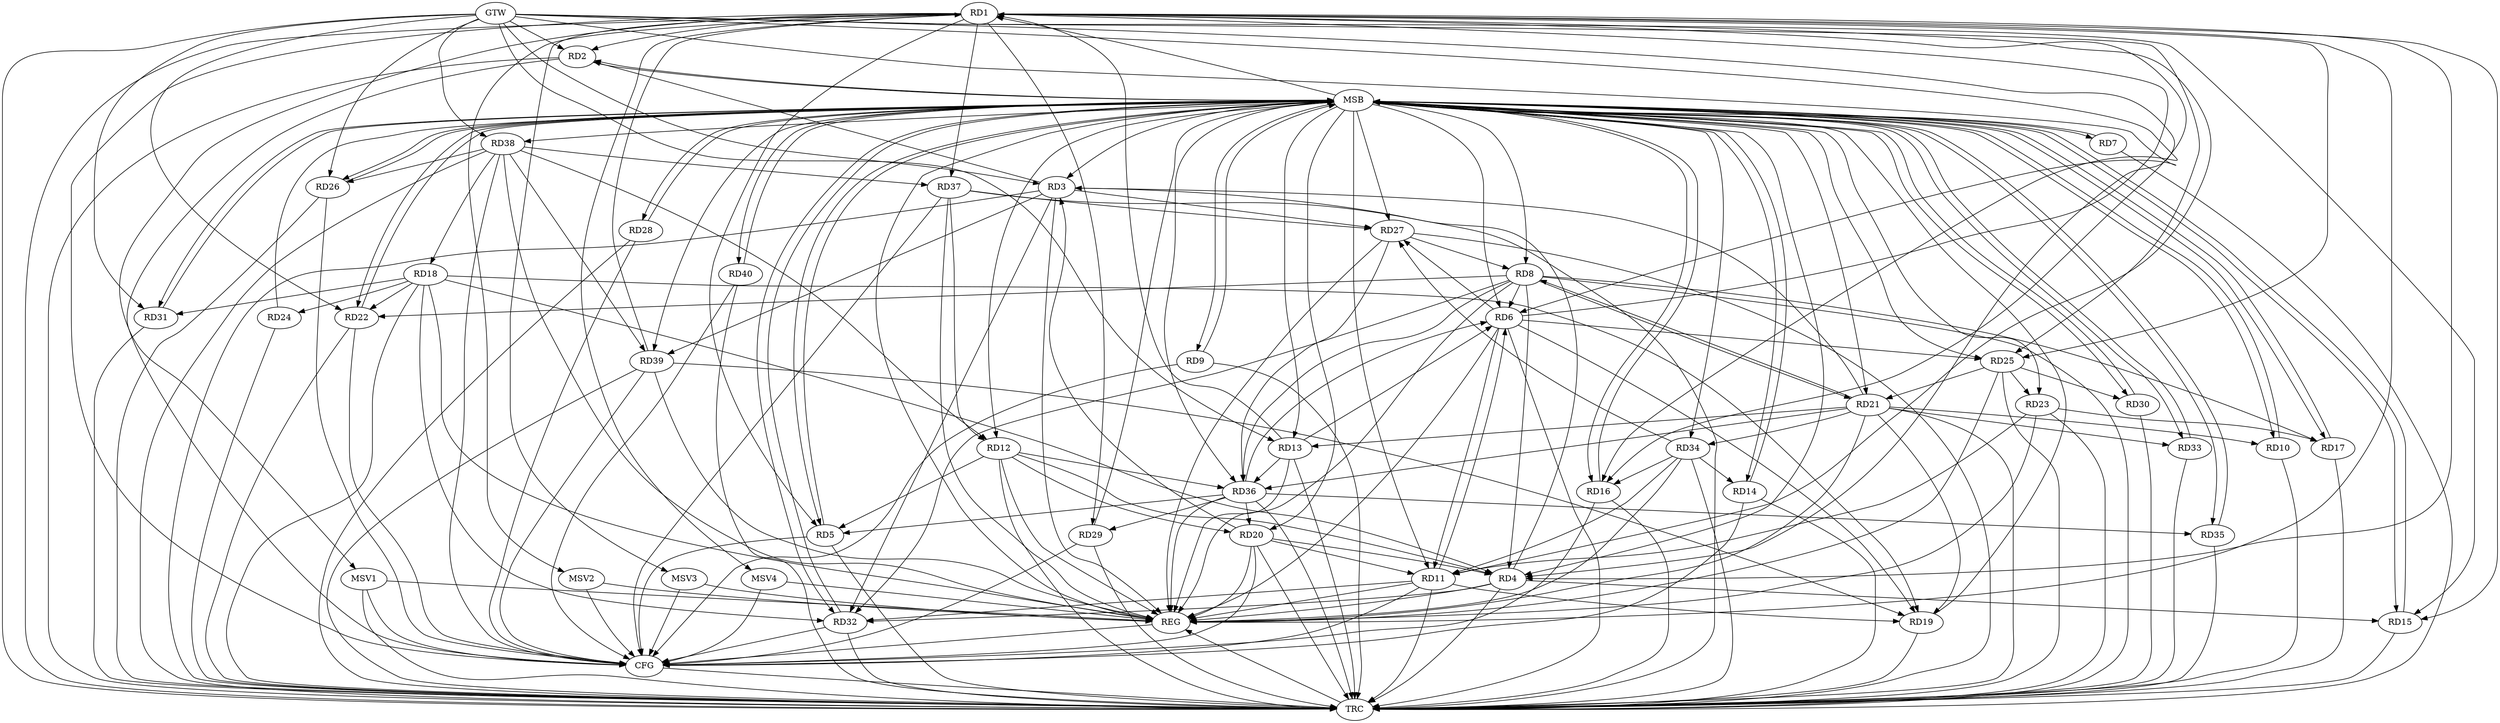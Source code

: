 strict digraph G {
  RD1 [ label="RD1" ];
  RD2 [ label="RD2" ];
  RD3 [ label="RD3" ];
  RD4 [ label="RD4" ];
  RD5 [ label="RD5" ];
  RD6 [ label="RD6" ];
  RD7 [ label="RD7" ];
  RD8 [ label="RD8" ];
  RD9 [ label="RD9" ];
  RD10 [ label="RD10" ];
  RD11 [ label="RD11" ];
  RD12 [ label="RD12" ];
  RD13 [ label="RD13" ];
  RD14 [ label="RD14" ];
  RD15 [ label="RD15" ];
  RD16 [ label="RD16" ];
  RD17 [ label="RD17" ];
  RD18 [ label="RD18" ];
  RD19 [ label="RD19" ];
  RD20 [ label="RD20" ];
  RD21 [ label="RD21" ];
  RD22 [ label="RD22" ];
  RD23 [ label="RD23" ];
  RD24 [ label="RD24" ];
  RD25 [ label="RD25" ];
  RD26 [ label="RD26" ];
  RD27 [ label="RD27" ];
  RD28 [ label="RD28" ];
  RD29 [ label="RD29" ];
  RD30 [ label="RD30" ];
  RD31 [ label="RD31" ];
  RD32 [ label="RD32" ];
  RD33 [ label="RD33" ];
  RD34 [ label="RD34" ];
  RD35 [ label="RD35" ];
  RD36 [ label="RD36" ];
  RD37 [ label="RD37" ];
  RD38 [ label="RD38" ];
  RD39 [ label="RD39" ];
  RD40 [ label="RD40" ];
  GTW [ label="GTW" ];
  REG [ label="REG" ];
  MSB [ label="MSB" ];
  CFG [ label="CFG" ];
  TRC [ label="TRC" ];
  MSV1 [ label="MSV1" ];
  MSV2 [ label="MSV2" ];
  MSV3 [ label="MSV3" ];
  MSV4 [ label="MSV4" ];
  RD1 -> RD2;
  RD1 -> RD4;
  RD1 -> RD5;
  RD6 -> RD1;
  RD1 -> RD11;
  RD13 -> RD1;
  RD1 -> RD15;
  RD1 -> RD16;
  RD1 -> RD25;
  RD1 -> RD29;
  RD1 -> RD37;
  RD39 -> RD1;
  RD3 -> RD2;
  RD4 -> RD3;
  RD20 -> RD3;
  RD21 -> RD3;
  RD3 -> RD27;
  RD3 -> RD32;
  RD3 -> RD39;
  RD8 -> RD4;
  RD12 -> RD4;
  RD4 -> RD15;
  RD18 -> RD4;
  RD20 -> RD4;
  RD4 -> RD32;
  RD12 -> RD5;
  RD36 -> RD5;
  RD8 -> RD6;
  RD6 -> RD11;
  RD11 -> RD6;
  RD13 -> RD6;
  RD6 -> RD19;
  RD6 -> RD25;
  RD6 -> RD27;
  RD36 -> RD6;
  RD8 -> RD17;
  RD8 -> RD21;
  RD21 -> RD8;
  RD8 -> RD22;
  RD27 -> RD8;
  RD8 -> RD32;
  RD8 -> RD36;
  RD21 -> RD10;
  RD11 -> RD19;
  RD20 -> RD11;
  RD23 -> RD11;
  RD11 -> RD32;
  RD34 -> RD11;
  RD12 -> RD20;
  RD12 -> RD36;
  RD37 -> RD12;
  RD38 -> RD12;
  RD21 -> RD13;
  RD13 -> RD36;
  RD34 -> RD14;
  RD34 -> RD16;
  RD23 -> RD17;
  RD18 -> RD19;
  RD18 -> RD22;
  RD18 -> RD24;
  RD18 -> RD31;
  RD18 -> RD32;
  RD38 -> RD18;
  RD21 -> RD19;
  RD39 -> RD19;
  RD36 -> RD20;
  RD25 -> RD21;
  RD21 -> RD33;
  RD21 -> RD34;
  RD21 -> RD36;
  RD25 -> RD23;
  RD25 -> RD30;
  RD38 -> RD26;
  RD34 -> RD27;
  RD27 -> RD36;
  RD37 -> RD27;
  RD36 -> RD29;
  RD36 -> RD35;
  RD38 -> RD37;
  RD38 -> RD39;
  GTW -> RD3;
  GTW -> RD16;
  GTW -> RD22;
  GTW -> RD25;
  GTW -> RD2;
  GTW -> RD6;
  GTW -> RD26;
  GTW -> RD4;
  GTW -> RD13;
  GTW -> RD15;
  GTW -> RD31;
  GTW -> RD38;
  RD1 -> REG;
  RD3 -> REG;
  RD4 -> REG;
  RD6 -> REG;
  RD8 -> REG;
  RD11 -> REG;
  RD12 -> REG;
  RD13 -> REG;
  RD18 -> REG;
  RD20 -> REG;
  RD21 -> REG;
  RD23 -> REG;
  RD25 -> REG;
  RD27 -> REG;
  RD34 -> REG;
  RD36 -> REG;
  RD37 -> REG;
  RD38 -> REG;
  RD39 -> REG;
  RD2 -> MSB;
  MSB -> RD6;
  MSB -> RD11;
  MSB -> RD23;
  MSB -> RD32;
  MSB -> REG;
  RD5 -> MSB;
  MSB -> RD2;
  MSB -> RD12;
  MSB -> RD16;
  MSB -> RD35;
  MSB -> RD36;
  RD7 -> MSB;
  MSB -> RD5;
  MSB -> RD17;
  MSB -> RD25;
  RD9 -> MSB;
  MSB -> RD3;
  MSB -> RD26;
  MSB -> RD30;
  MSB -> RD40;
  RD10 -> MSB;
  MSB -> RD7;
  MSB -> RD20;
  MSB -> RD28;
  MSB -> RD31;
  RD14 -> MSB;
  MSB -> RD1;
  RD15 -> MSB;
  MSB -> RD13;
  MSB -> RD27;
  MSB -> RD33;
  MSB -> RD38;
  RD16 -> MSB;
  MSB -> RD4;
  MSB -> RD15;
  RD17 -> MSB;
  MSB -> RD14;
  RD19 -> MSB;
  RD22 -> MSB;
  RD24 -> MSB;
  MSB -> RD39;
  RD26 -> MSB;
  MSB -> RD10;
  RD28 -> MSB;
  MSB -> RD21;
  RD29 -> MSB;
  RD30 -> MSB;
  MSB -> RD34;
  RD31 -> MSB;
  MSB -> RD22;
  RD32 -> MSB;
  RD33 -> MSB;
  RD35 -> MSB;
  MSB -> RD8;
  MSB -> RD9;
  RD40 -> MSB;
  RD37 -> CFG;
  RD22 -> CFG;
  RD5 -> CFG;
  RD16 -> CFG;
  RD28 -> CFG;
  RD9 -> CFG;
  RD11 -> CFG;
  RD38 -> CFG;
  RD26 -> CFG;
  RD32 -> CFG;
  RD2 -> CFG;
  RD39 -> CFG;
  RD40 -> CFG;
  RD14 -> CFG;
  RD1 -> CFG;
  RD20 -> CFG;
  RD29 -> CFG;
  REG -> CFG;
  RD1 -> TRC;
  RD2 -> TRC;
  RD3 -> TRC;
  RD4 -> TRC;
  RD5 -> TRC;
  RD6 -> TRC;
  RD7 -> TRC;
  RD8 -> TRC;
  RD9 -> TRC;
  RD10 -> TRC;
  RD11 -> TRC;
  RD12 -> TRC;
  RD13 -> TRC;
  RD14 -> TRC;
  RD15 -> TRC;
  RD16 -> TRC;
  RD17 -> TRC;
  RD18 -> TRC;
  RD19 -> TRC;
  RD20 -> TRC;
  RD21 -> TRC;
  RD22 -> TRC;
  RD23 -> TRC;
  RD24 -> TRC;
  RD25 -> TRC;
  RD26 -> TRC;
  RD27 -> TRC;
  RD28 -> TRC;
  RD29 -> TRC;
  RD30 -> TRC;
  RD31 -> TRC;
  RD32 -> TRC;
  RD33 -> TRC;
  RD34 -> TRC;
  RD35 -> TRC;
  RD36 -> TRC;
  RD37 -> TRC;
  RD38 -> TRC;
  RD39 -> TRC;
  RD40 -> TRC;
  GTW -> TRC;
  CFG -> TRC;
  TRC -> REG;
  RD1 -> MSV1;
  MSV1 -> REG;
  MSV1 -> TRC;
  MSV1 -> CFG;
  RD1 -> MSV2;
  RD1 -> MSV3;
  MSV2 -> REG;
  MSV2 -> CFG;
  MSV3 -> REG;
  MSV3 -> CFG;
  RD1 -> MSV4;
  MSV4 -> REG;
  MSV4 -> CFG;
}
